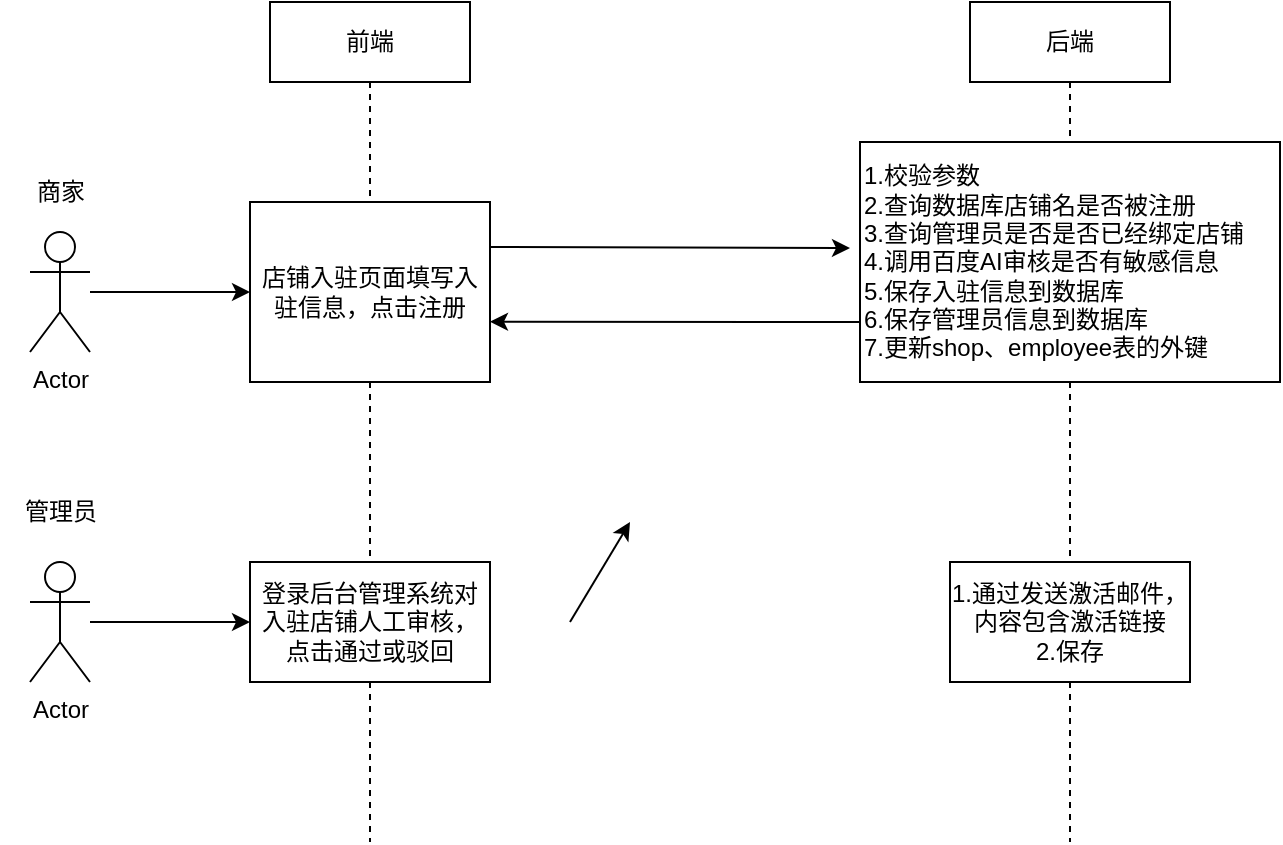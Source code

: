 <mxfile version="20.8.19" type="github">
  <diagram id="6a731a19-8d31-9384-78a2-239565b7b9f0" name="Page-1">
    <mxGraphModel dx="838" dy="453" grid="1" gridSize="10" guides="1" tooltips="1" connect="1" arrows="1" fold="1" page="1" pageScale="1" pageWidth="1169" pageHeight="827" background="none" math="0" shadow="0">
      <root>
        <mxCell id="0" />
        <mxCell id="1" parent="0" />
        <mxCell id="9Scd5nWtSQVwmLjj404M-1544" value="前端" style="shape=umlLifeline;perimeter=lifelinePerimeter;whiteSpace=wrap;html=1;container=0;dropTarget=0;collapsible=0;recursiveResize=0;outlineConnect=0;portConstraint=eastwest;newEdgeStyle={&quot;edgeStyle&quot;:&quot;elbowEdgeStyle&quot;,&quot;elbow&quot;:&quot;vertical&quot;,&quot;curved&quot;:0,&quot;rounded&quot;:0};" vertex="1" parent="1">
          <mxGeometry x="150" y="160" width="100" height="420" as="geometry" />
        </mxCell>
        <mxCell id="9Scd5nWtSQVwmLjj404M-1548" value="后端" style="shape=umlLifeline;perimeter=lifelinePerimeter;whiteSpace=wrap;html=1;container=0;dropTarget=0;collapsible=0;recursiveResize=0;outlineConnect=0;portConstraint=eastwest;newEdgeStyle={&quot;edgeStyle&quot;:&quot;elbowEdgeStyle&quot;,&quot;elbow&quot;:&quot;vertical&quot;,&quot;curved&quot;:0,&quot;rounded&quot;:0};" vertex="1" parent="1">
          <mxGeometry x="500" y="160" width="100" height="420" as="geometry" />
        </mxCell>
        <mxCell id="9Scd5nWtSQVwmLjj404M-1554" value="店铺入驻页面填写入驻信息，点击注册" style="rounded=0;whiteSpace=wrap;html=1;" vertex="1" parent="1">
          <mxGeometry x="140" y="260" width="120" height="90" as="geometry" />
        </mxCell>
        <mxCell id="9Scd5nWtSQVwmLjj404M-1555" value="1.校验参数&lt;br&gt;2.查询数据库店铺名是否被注册&lt;br&gt;3.查询管理员是否是否已经绑定店铺&lt;br&gt;4.调用百度AI审核是否有敏感信息&lt;br&gt;5.保存入驻信息到数据库&lt;br&gt;6.保存管理员信息到数据库&lt;br&gt;7.更新shop、employee表的外键" style="rounded=0;whiteSpace=wrap;html=1;align=left;" vertex="1" parent="1">
          <mxGeometry x="445" y="230" width="210" height="120" as="geometry" />
        </mxCell>
        <mxCell id="9Scd5nWtSQVwmLjj404M-1556" value="" style="endArrow=classic;html=1;rounded=0;exitX=1;exitY=0.25;exitDx=0;exitDy=0;" edge="1" parent="1" source="9Scd5nWtSQVwmLjj404M-1554">
          <mxGeometry width="50" height="50" relative="1" as="geometry">
            <mxPoint x="330" y="300" as="sourcePoint" />
            <mxPoint x="440" y="283" as="targetPoint" />
          </mxGeometry>
        </mxCell>
        <mxCell id="9Scd5nWtSQVwmLjj404M-1559" value="" style="endArrow=classic;html=1;rounded=0;exitX=0;exitY=0.75;exitDx=0;exitDy=0;entryX=1;entryY=0.665;entryDx=0;entryDy=0;entryPerimeter=0;" edge="1" parent="1" source="9Scd5nWtSQVwmLjj404M-1555" target="9Scd5nWtSQVwmLjj404M-1554">
          <mxGeometry width="50" height="50" relative="1" as="geometry">
            <mxPoint x="290" y="370" as="sourcePoint" />
            <mxPoint x="340" y="320" as="targetPoint" />
          </mxGeometry>
        </mxCell>
        <mxCell id="9Scd5nWtSQVwmLjj404M-1561" style="edgeStyle=orthogonalEdgeStyle;rounded=0;orthogonalLoop=1;jettySize=auto;html=1;entryX=0;entryY=0.5;entryDx=0;entryDy=0;" edge="1" parent="1" source="9Scd5nWtSQVwmLjj404M-1560" target="9Scd5nWtSQVwmLjj404M-1554">
          <mxGeometry relative="1" as="geometry" />
        </mxCell>
        <mxCell id="9Scd5nWtSQVwmLjj404M-1560" value="Actor" style="shape=umlActor;verticalLabelPosition=bottom;verticalAlign=top;html=1;outlineConnect=0;" vertex="1" parent="1">
          <mxGeometry x="30" y="275" width="30" height="60" as="geometry" />
        </mxCell>
        <mxCell id="9Scd5nWtSQVwmLjj404M-1568" value="商家" style="text;html=1;align=center;verticalAlign=middle;resizable=0;points=[];autosize=1;strokeColor=none;fillColor=none;" vertex="1" parent="1">
          <mxGeometry x="20" y="240" width="50" height="30" as="geometry" />
        </mxCell>
        <mxCell id="9Scd5nWtSQVwmLjj404M-1569" value="登录后台管理系统对入驻店铺人工审核，&lt;br&gt;点击通过或驳回" style="rounded=0;whiteSpace=wrap;html=1;" vertex="1" parent="1">
          <mxGeometry x="140" y="440" width="120" height="60" as="geometry" />
        </mxCell>
        <mxCell id="9Scd5nWtSQVwmLjj404M-1572" style="edgeStyle=orthogonalEdgeStyle;rounded=0;orthogonalLoop=1;jettySize=auto;html=1;entryX=0;entryY=0.5;entryDx=0;entryDy=0;" edge="1" parent="1" source="9Scd5nWtSQVwmLjj404M-1570" target="9Scd5nWtSQVwmLjj404M-1569">
          <mxGeometry relative="1" as="geometry" />
        </mxCell>
        <mxCell id="9Scd5nWtSQVwmLjj404M-1570" value="Actor" style="shape=umlActor;verticalLabelPosition=bottom;verticalAlign=top;html=1;outlineConnect=0;" vertex="1" parent="1">
          <mxGeometry x="30" y="440" width="30" height="60" as="geometry" />
        </mxCell>
        <mxCell id="9Scd5nWtSQVwmLjj404M-1571" value="管理员" style="text;html=1;align=center;verticalAlign=middle;resizable=0;points=[];autosize=1;strokeColor=none;fillColor=none;" vertex="1" parent="1">
          <mxGeometry x="15" y="400" width="60" height="30" as="geometry" />
        </mxCell>
        <mxCell id="9Scd5nWtSQVwmLjj404M-1573" value="1.通过发送激活邮件，内容包含激活链接&lt;br&gt;2.保存" style="rounded=0;whiteSpace=wrap;html=1;" vertex="1" parent="1">
          <mxGeometry x="490" y="440" width="120" height="60" as="geometry" />
        </mxCell>
        <mxCell id="9Scd5nWtSQVwmLjj404M-1574" value="" style="endArrow=classic;html=1;rounded=0;" edge="1" parent="1">
          <mxGeometry width="50" height="50" relative="1" as="geometry">
            <mxPoint x="300" y="470" as="sourcePoint" />
            <mxPoint x="330" y="420" as="targetPoint" />
          </mxGeometry>
        </mxCell>
      </root>
    </mxGraphModel>
  </diagram>
</mxfile>
